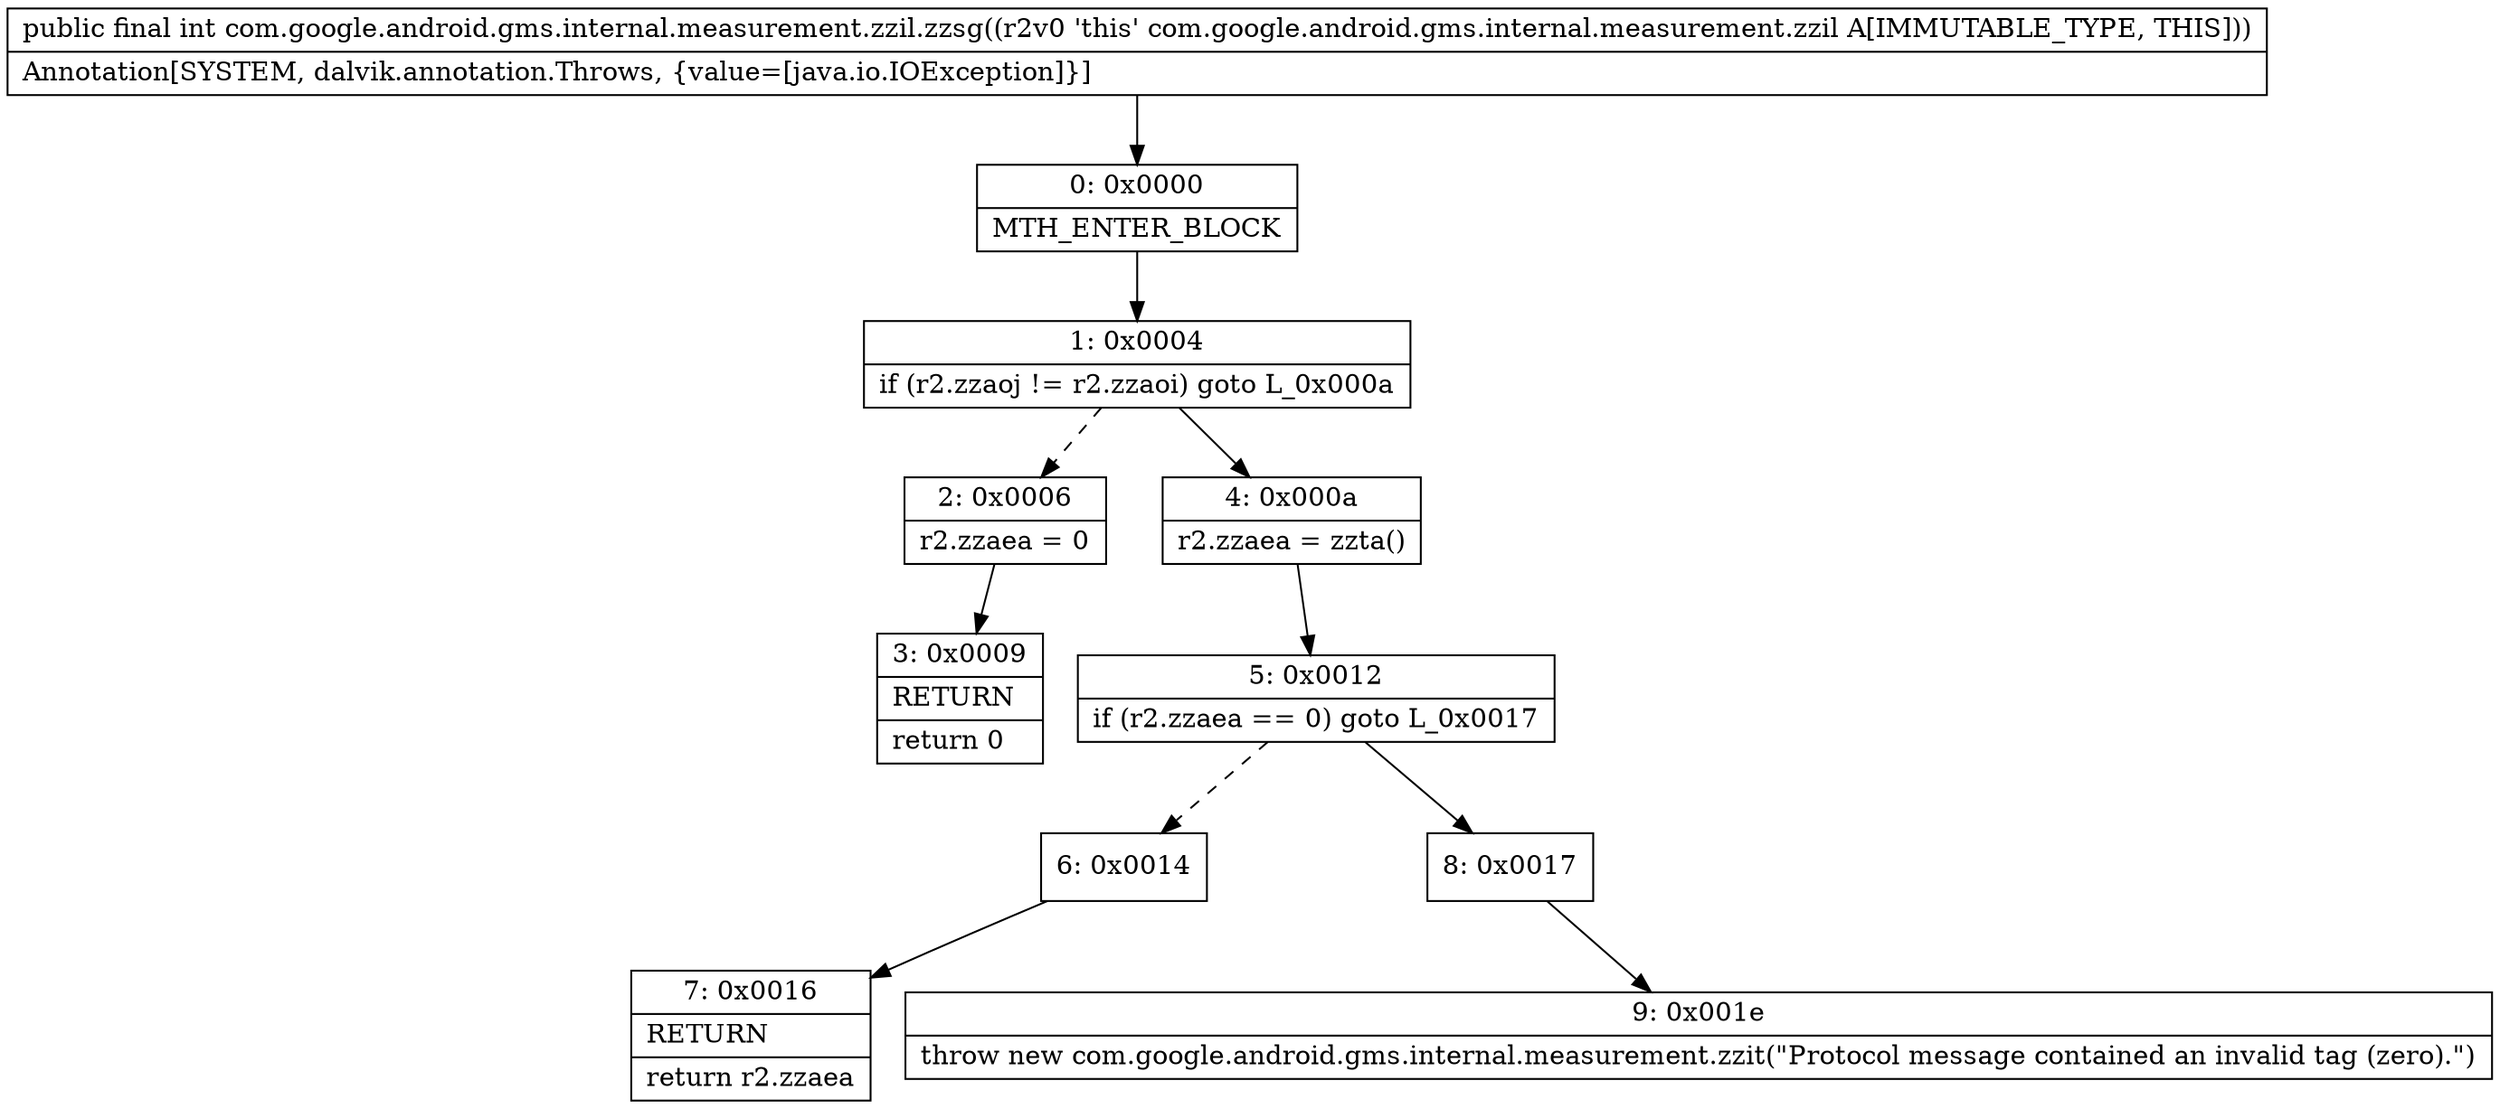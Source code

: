 digraph "CFG forcom.google.android.gms.internal.measurement.zzil.zzsg()I" {
Node_0 [shape=record,label="{0\:\ 0x0000|MTH_ENTER_BLOCK\l}"];
Node_1 [shape=record,label="{1\:\ 0x0004|if (r2.zzaoj != r2.zzaoi) goto L_0x000a\l}"];
Node_2 [shape=record,label="{2\:\ 0x0006|r2.zzaea = 0\l}"];
Node_3 [shape=record,label="{3\:\ 0x0009|RETURN\l|return 0\l}"];
Node_4 [shape=record,label="{4\:\ 0x000a|r2.zzaea = zzta()\l}"];
Node_5 [shape=record,label="{5\:\ 0x0012|if (r2.zzaea == 0) goto L_0x0017\l}"];
Node_6 [shape=record,label="{6\:\ 0x0014}"];
Node_7 [shape=record,label="{7\:\ 0x0016|RETURN\l|return r2.zzaea\l}"];
Node_8 [shape=record,label="{8\:\ 0x0017}"];
Node_9 [shape=record,label="{9\:\ 0x001e|throw new com.google.android.gms.internal.measurement.zzit(\"Protocol message contained an invalid tag (zero).\")\l}"];
MethodNode[shape=record,label="{public final int com.google.android.gms.internal.measurement.zzil.zzsg((r2v0 'this' com.google.android.gms.internal.measurement.zzil A[IMMUTABLE_TYPE, THIS]))  | Annotation[SYSTEM, dalvik.annotation.Throws, \{value=[java.io.IOException]\}]\l}"];
MethodNode -> Node_0;
Node_0 -> Node_1;
Node_1 -> Node_2[style=dashed];
Node_1 -> Node_4;
Node_2 -> Node_3;
Node_4 -> Node_5;
Node_5 -> Node_6[style=dashed];
Node_5 -> Node_8;
Node_6 -> Node_7;
Node_8 -> Node_9;
}

